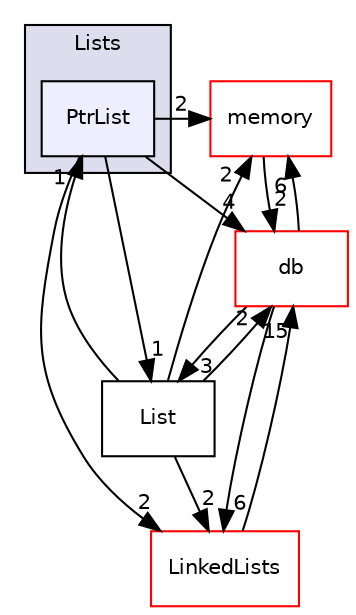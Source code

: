 digraph "src/OpenFOAM/containers/Lists/PtrList" {
  bgcolor=transparent;
  compound=true
  node [ fontsize="10", fontname="Helvetica"];
  edge [ labelfontsize="10", labelfontname="Helvetica"];
  subgraph clusterdir_f87fe3b02e96c330e8a853ff310f1666 {
    graph [ bgcolor="#ddddee", pencolor="black", label="Lists" fontname="Helvetica", fontsize="10", URL="dir_f87fe3b02e96c330e8a853ff310f1666.html"]
  dir_bb24bf7c6a224e64f0300f199a92a5f4 [shape=box, label="PtrList", style="filled", fillcolor="#eeeeff", pencolor="black", URL="dir_bb24bf7c6a224e64f0300f199a92a5f4.html"];
  }
  dir_385a22dcc2f7120acb0f1a7a832b3b8d [shape=box label="memory" color="red" URL="dir_385a22dcc2f7120acb0f1a7a832b3b8d.html"];
  dir_03aa4c8470f056a9cdca8307712625bf [shape=box label="List" URL="dir_03aa4c8470f056a9cdca8307712625bf.html"];
  dir_63c634f7a7cfd679ac26c67fb30fc32f [shape=box label="db" color="red" URL="dir_63c634f7a7cfd679ac26c67fb30fc32f.html"];
  dir_1ceeb2d59d8f320bd70a3a0eeca6c137 [shape=box label="LinkedLists" color="red" URL="dir_1ceeb2d59d8f320bd70a3a0eeca6c137.html"];
  dir_385a22dcc2f7120acb0f1a7a832b3b8d->dir_63c634f7a7cfd679ac26c67fb30fc32f [headlabel="2", labeldistance=1.5 headhref="dir_002210_001944.html"];
  dir_03aa4c8470f056a9cdca8307712625bf->dir_385a22dcc2f7120acb0f1a7a832b3b8d [headlabel="2", labeldistance=1.5 headhref="dir_001933_002210.html"];
  dir_03aa4c8470f056a9cdca8307712625bf->dir_bb24bf7c6a224e64f0300f199a92a5f4 [headlabel="1", labeldistance=1.5 headhref="dir_001933_001937.html"];
  dir_03aa4c8470f056a9cdca8307712625bf->dir_63c634f7a7cfd679ac26c67fb30fc32f [headlabel="2", labeldistance=1.5 headhref="dir_001933_001944.html"];
  dir_03aa4c8470f056a9cdca8307712625bf->dir_1ceeb2d59d8f320bd70a3a0eeca6c137 [headlabel="2", labeldistance=1.5 headhref="dir_001933_001914.html"];
  dir_bb24bf7c6a224e64f0300f199a92a5f4->dir_385a22dcc2f7120acb0f1a7a832b3b8d [headlabel="2", labeldistance=1.5 headhref="dir_001937_002210.html"];
  dir_bb24bf7c6a224e64f0300f199a92a5f4->dir_03aa4c8470f056a9cdca8307712625bf [headlabel="1", labeldistance=1.5 headhref="dir_001937_001933.html"];
  dir_bb24bf7c6a224e64f0300f199a92a5f4->dir_63c634f7a7cfd679ac26c67fb30fc32f [headlabel="4", labeldistance=1.5 headhref="dir_001937_001944.html"];
  dir_bb24bf7c6a224e64f0300f199a92a5f4->dir_1ceeb2d59d8f320bd70a3a0eeca6c137 [headlabel="2", labeldistance=1.5 headhref="dir_001937_001914.html"];
  dir_63c634f7a7cfd679ac26c67fb30fc32f->dir_385a22dcc2f7120acb0f1a7a832b3b8d [headlabel="6", labeldistance=1.5 headhref="dir_001944_002210.html"];
  dir_63c634f7a7cfd679ac26c67fb30fc32f->dir_03aa4c8470f056a9cdca8307712625bf [headlabel="3", labeldistance=1.5 headhref="dir_001944_001933.html"];
  dir_63c634f7a7cfd679ac26c67fb30fc32f->dir_1ceeb2d59d8f320bd70a3a0eeca6c137 [headlabel="6", labeldistance=1.5 headhref="dir_001944_001914.html"];
  dir_1ceeb2d59d8f320bd70a3a0eeca6c137->dir_63c634f7a7cfd679ac26c67fb30fc32f [headlabel="15", labeldistance=1.5 headhref="dir_001914_001944.html"];
}
